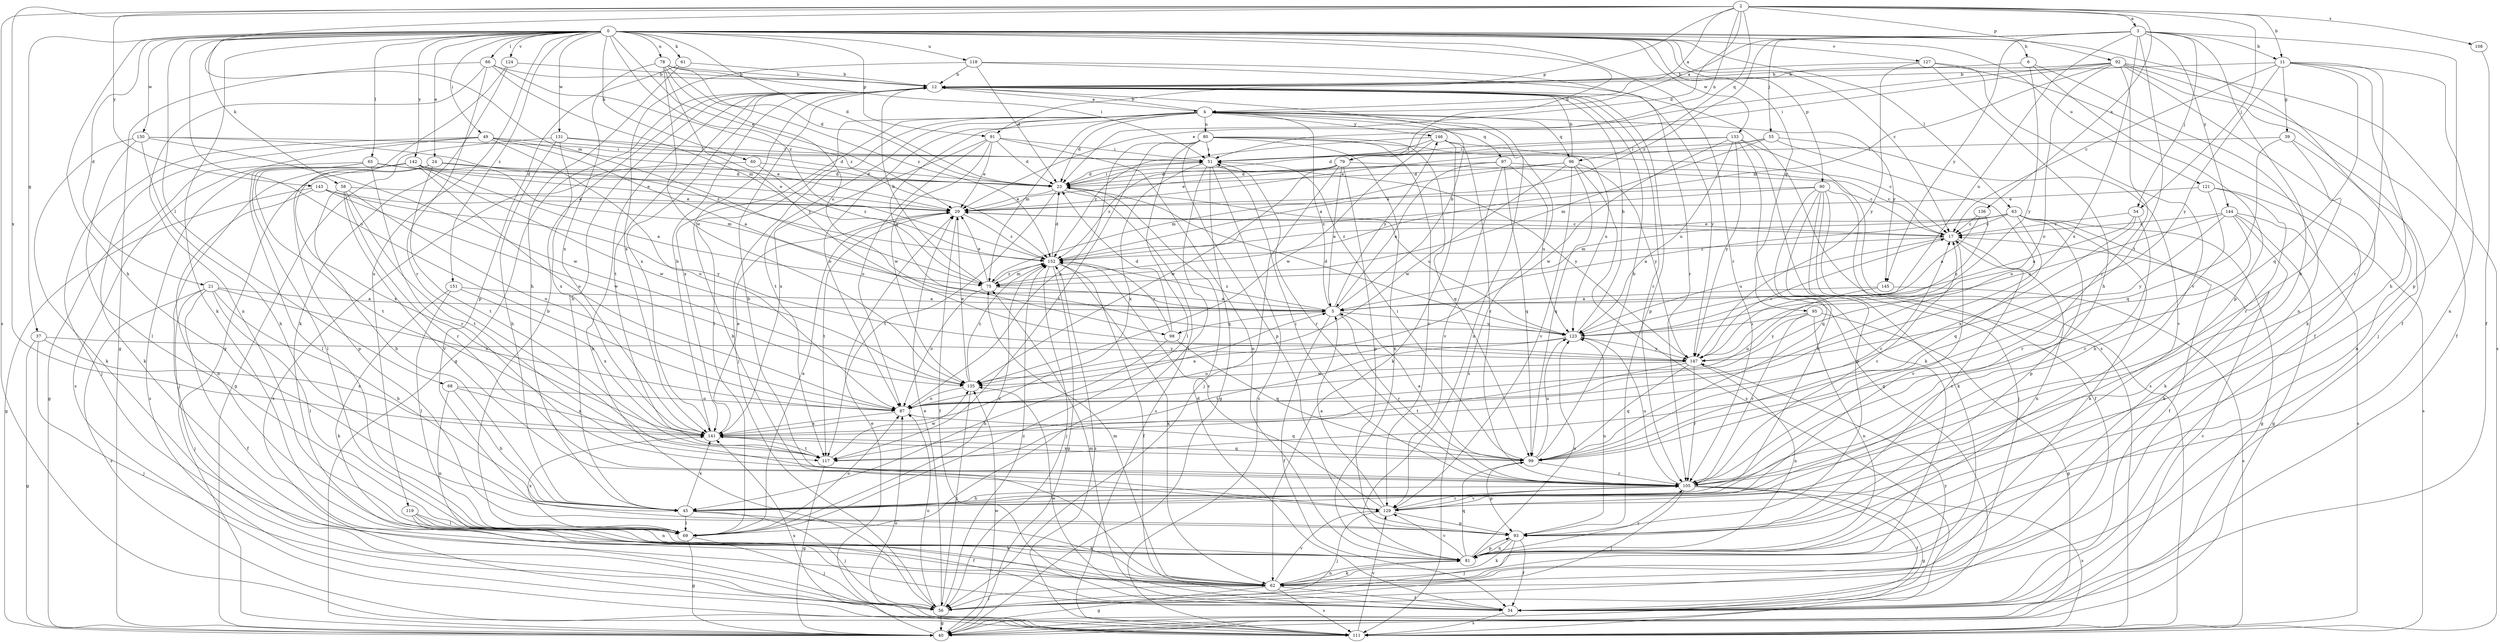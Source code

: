strict digraph  {
0;
2;
3;
4;
5;
6;
11;
12;
17;
21;
23;
24;
29;
34;
37;
39;
40;
45;
49;
51;
54;
55;
56;
58;
60;
61;
62;
63;
65;
66;
68;
69;
75;
78;
79;
80;
81;
87;
90;
91;
92;
93;
95;
96;
97;
98;
99;
105;
108;
111;
117;
118;
119;
121;
123;
124;
127;
129;
130;
131;
133;
135;
136;
141;
142;
143;
144;
145;
146;
147;
151;
152;
0 -> 6  [label=b];
0 -> 17  [label=c];
0 -> 21  [label=d];
0 -> 23  [label=d];
0 -> 24  [label=e];
0 -> 29  [label=e];
0 -> 34  [label=f];
0 -> 37  [label=g];
0 -> 45  [label=h];
0 -> 49  [label=i];
0 -> 58  [label=k];
0 -> 60  [label=k];
0 -> 61  [label=k];
0 -> 62  [label=k];
0 -> 63  [label=l];
0 -> 65  [label=l];
0 -> 66  [label=l];
0 -> 68  [label=l];
0 -> 78  [label=n];
0 -> 79  [label=n];
0 -> 87  [label=o];
0 -> 90  [label=p];
0 -> 91  [label=p];
0 -> 95  [label=q];
0 -> 105  [label=r];
0 -> 118  [label=u];
0 -> 119  [label=u];
0 -> 121  [label=u];
0 -> 124  [label=v];
0 -> 127  [label=v];
0 -> 130  [label=w];
0 -> 131  [label=w];
0 -> 133  [label=w];
0 -> 142  [label=y];
0 -> 151  [label=z];
0 -> 152  [label=z];
2 -> 3  [label=a];
2 -> 4  [label=a];
2 -> 11  [label=b];
2 -> 23  [label=d];
2 -> 54  [label=j];
2 -> 75  [label=m];
2 -> 79  [label=n];
2 -> 91  [label=p];
2 -> 92  [label=p];
2 -> 96  [label=q];
2 -> 108  [label=s];
2 -> 111  [label=s];
2 -> 136  [label=x];
2 -> 141  [label=x];
2 -> 143  [label=y];
3 -> 4  [label=a];
3 -> 11  [label=b];
3 -> 45  [label=h];
3 -> 54  [label=j];
3 -> 55  [label=j];
3 -> 93  [label=p];
3 -> 117  [label=t];
3 -> 123  [label=u];
3 -> 141  [label=x];
3 -> 144  [label=y];
3 -> 145  [label=y];
3 -> 152  [label=z];
4 -> 12  [label=b];
4 -> 23  [label=d];
4 -> 56  [label=j];
4 -> 69  [label=l];
4 -> 75  [label=m];
4 -> 80  [label=n];
4 -> 81  [label=n];
4 -> 87  [label=o];
4 -> 96  [label=q];
4 -> 97  [label=q];
4 -> 98  [label=q];
4 -> 111  [label=s];
4 -> 117  [label=t];
4 -> 141  [label=x];
4 -> 145  [label=y];
4 -> 146  [label=y];
5 -> 4  [label=a];
5 -> 12  [label=b];
5 -> 34  [label=f];
5 -> 98  [label=q];
5 -> 105  [label=r];
5 -> 123  [label=u];
5 -> 146  [label=y];
5 -> 152  [label=z];
6 -> 12  [label=b];
6 -> 81  [label=n];
6 -> 93  [label=p];
6 -> 147  [label=y];
11 -> 12  [label=b];
11 -> 17  [label=c];
11 -> 39  [label=g];
11 -> 45  [label=h];
11 -> 81  [label=n];
11 -> 99  [label=q];
11 -> 105  [label=r];
11 -> 147  [label=y];
12 -> 4  [label=a];
12 -> 40  [label=g];
12 -> 93  [label=p];
12 -> 105  [label=r];
12 -> 117  [label=t];
12 -> 141  [label=x];
12 -> 147  [label=y];
17 -> 29  [label=e];
17 -> 81  [label=n];
17 -> 123  [label=u];
17 -> 129  [label=v];
17 -> 152  [label=z];
21 -> 5  [label=a];
21 -> 34  [label=f];
21 -> 45  [label=h];
21 -> 56  [label=j];
21 -> 69  [label=l];
21 -> 87  [label=o];
21 -> 111  [label=s];
23 -> 29  [label=e];
23 -> 51  [label=i];
23 -> 111  [label=s];
23 -> 117  [label=t];
23 -> 123  [label=u];
24 -> 23  [label=d];
24 -> 29  [label=e];
24 -> 56  [label=j];
24 -> 93  [label=p];
24 -> 117  [label=t];
29 -> 17  [label=c];
29 -> 34  [label=f];
29 -> 117  [label=t];
29 -> 152  [label=z];
34 -> 23  [label=d];
34 -> 75  [label=m];
34 -> 111  [label=s];
34 -> 135  [label=w];
34 -> 147  [label=y];
37 -> 40  [label=g];
37 -> 56  [label=j];
37 -> 141  [label=x];
37 -> 147  [label=y];
39 -> 51  [label=i];
39 -> 81  [label=n];
39 -> 99  [label=q];
39 -> 105  [label=r];
40 -> 17  [label=c];
40 -> 29  [label=e];
40 -> 135  [label=w];
45 -> 12  [label=b];
45 -> 56  [label=j];
45 -> 62  [label=k];
45 -> 69  [label=l];
45 -> 141  [label=x];
49 -> 5  [label=a];
49 -> 29  [label=e];
49 -> 51  [label=i];
49 -> 56  [label=j];
49 -> 62  [label=k];
49 -> 87  [label=o];
49 -> 111  [label=s];
51 -> 23  [label=d];
51 -> 40  [label=g];
51 -> 69  [label=l];
51 -> 105  [label=r];
51 -> 111  [label=s];
51 -> 141  [label=x];
51 -> 147  [label=y];
54 -> 5  [label=a];
54 -> 17  [label=c];
54 -> 105  [label=r];
54 -> 141  [label=x];
55 -> 29  [label=e];
55 -> 51  [label=i];
55 -> 75  [label=m];
55 -> 87  [label=o];
55 -> 129  [label=v];
56 -> 12  [label=b];
56 -> 29  [label=e];
56 -> 40  [label=g];
56 -> 87  [label=o];
56 -> 152  [label=z];
58 -> 29  [label=e];
58 -> 45  [label=h];
58 -> 87  [label=o];
58 -> 105  [label=r];
58 -> 117  [label=t];
58 -> 129  [label=v];
60 -> 23  [label=d];
60 -> 111  [label=s];
60 -> 152  [label=z];
61 -> 12  [label=b];
61 -> 45  [label=h];
61 -> 93  [label=p];
62 -> 12  [label=b];
62 -> 34  [label=f];
62 -> 40  [label=g];
62 -> 56  [label=j];
62 -> 75  [label=m];
62 -> 81  [label=n];
62 -> 111  [label=s];
62 -> 129  [label=v];
63 -> 5  [label=a];
63 -> 17  [label=c];
63 -> 34  [label=f];
63 -> 40  [label=g];
63 -> 62  [label=k];
63 -> 75  [label=m];
63 -> 93  [label=p];
63 -> 99  [label=q];
63 -> 152  [label=z];
65 -> 23  [label=d];
65 -> 29  [label=e];
65 -> 40  [label=g];
65 -> 69  [label=l];
65 -> 105  [label=r];
65 -> 111  [label=s];
66 -> 12  [label=b];
66 -> 40  [label=g];
66 -> 75  [label=m];
66 -> 81  [label=n];
66 -> 105  [label=r];
66 -> 152  [label=z];
68 -> 45  [label=h];
68 -> 81  [label=n];
68 -> 87  [label=o];
68 -> 141  [label=x];
69 -> 12  [label=b];
69 -> 29  [label=e];
69 -> 40  [label=g];
69 -> 56  [label=j];
69 -> 87  [label=o];
69 -> 141  [label=x];
69 -> 152  [label=z];
75 -> 5  [label=a];
75 -> 12  [label=b];
75 -> 29  [label=e];
75 -> 87  [label=o];
75 -> 152  [label=z];
78 -> 12  [label=b];
78 -> 23  [label=d];
78 -> 51  [label=i];
78 -> 123  [label=u];
78 -> 135  [label=w];
78 -> 141  [label=x];
78 -> 147  [label=y];
78 -> 152  [label=z];
79 -> 5  [label=a];
79 -> 17  [label=c];
79 -> 23  [label=d];
79 -> 56  [label=j];
79 -> 93  [label=p];
79 -> 135  [label=w];
79 -> 152  [label=z];
80 -> 17  [label=c];
80 -> 51  [label=i];
80 -> 69  [label=l];
80 -> 81  [label=n];
80 -> 87  [label=o];
80 -> 93  [label=p];
80 -> 99  [label=q];
80 -> 117  [label=t];
80 -> 129  [label=v];
81 -> 62  [label=k];
81 -> 93  [label=p];
81 -> 99  [label=q];
81 -> 105  [label=r];
81 -> 123  [label=u];
81 -> 129  [label=v];
87 -> 5  [label=a];
87 -> 99  [label=q];
87 -> 141  [label=x];
90 -> 29  [label=e];
90 -> 34  [label=f];
90 -> 45  [label=h];
90 -> 56  [label=j];
90 -> 62  [label=k];
90 -> 93  [label=p];
90 -> 99  [label=q];
90 -> 152  [label=z];
91 -> 23  [label=d];
91 -> 29  [label=e];
91 -> 51  [label=i];
91 -> 81  [label=n];
91 -> 87  [label=o];
91 -> 135  [label=w];
91 -> 141  [label=x];
92 -> 12  [label=b];
92 -> 29  [label=e];
92 -> 34  [label=f];
92 -> 51  [label=i];
92 -> 56  [label=j];
92 -> 62  [label=k];
92 -> 75  [label=m];
92 -> 87  [label=o];
92 -> 105  [label=r];
92 -> 111  [label=s];
93 -> 17  [label=c];
93 -> 34  [label=f];
93 -> 56  [label=j];
93 -> 62  [label=k];
93 -> 81  [label=n];
93 -> 123  [label=u];
95 -> 40  [label=g];
95 -> 81  [label=n];
95 -> 105  [label=r];
95 -> 123  [label=u];
95 -> 147  [label=y];
96 -> 12  [label=b];
96 -> 23  [label=d];
96 -> 75  [label=m];
96 -> 99  [label=q];
96 -> 111  [label=s];
96 -> 129  [label=v];
96 -> 135  [label=w];
96 -> 147  [label=y];
97 -> 5  [label=a];
97 -> 17  [label=c];
97 -> 23  [label=d];
97 -> 29  [label=e];
97 -> 99  [label=q];
97 -> 123  [label=u];
97 -> 129  [label=v];
98 -> 23  [label=d];
98 -> 45  [label=h];
98 -> 99  [label=q];
98 -> 152  [label=z];
99 -> 5  [label=a];
99 -> 12  [label=b];
99 -> 17  [label=c];
99 -> 51  [label=i];
99 -> 93  [label=p];
99 -> 105  [label=r];
99 -> 123  [label=u];
99 -> 141  [label=x];
105 -> 17  [label=c];
105 -> 34  [label=f];
105 -> 40  [label=g];
105 -> 45  [label=h];
105 -> 51  [label=i];
105 -> 56  [label=j];
105 -> 111  [label=s];
105 -> 123  [label=u];
105 -> 129  [label=v];
108 -> 34  [label=f];
111 -> 87  [label=o];
111 -> 129  [label=v];
111 -> 141  [label=x];
111 -> 152  [label=z];
117 -> 40  [label=g];
117 -> 135  [label=w];
118 -> 12  [label=b];
118 -> 23  [label=d];
118 -> 105  [label=r];
118 -> 111  [label=s];
118 -> 141  [label=x];
119 -> 34  [label=f];
119 -> 62  [label=k];
119 -> 69  [label=l];
119 -> 81  [label=n];
121 -> 29  [label=e];
121 -> 45  [label=h];
121 -> 62  [label=k];
121 -> 111  [label=s];
123 -> 12  [label=b];
123 -> 23  [label=d];
123 -> 87  [label=o];
123 -> 117  [label=t];
123 -> 147  [label=y];
124 -> 12  [label=b];
124 -> 40  [label=g];
124 -> 62  [label=k];
127 -> 12  [label=b];
127 -> 34  [label=f];
127 -> 45  [label=h];
127 -> 129  [label=v];
127 -> 147  [label=y];
129 -> 5  [label=a];
129 -> 12  [label=b];
129 -> 56  [label=j];
129 -> 93  [label=p];
129 -> 105  [label=r];
129 -> 152  [label=z];
130 -> 45  [label=h];
130 -> 51  [label=i];
130 -> 62  [label=k];
130 -> 69  [label=l];
130 -> 135  [label=w];
130 -> 152  [label=z];
131 -> 23  [label=d];
131 -> 40  [label=g];
131 -> 45  [label=h];
131 -> 51  [label=i];
131 -> 141  [label=x];
133 -> 23  [label=d];
133 -> 40  [label=g];
133 -> 51  [label=i];
133 -> 62  [label=k];
133 -> 111  [label=s];
133 -> 123  [label=u];
133 -> 135  [label=w];
133 -> 147  [label=y];
135 -> 29  [label=e];
135 -> 56  [label=j];
135 -> 87  [label=o];
135 -> 152  [label=z];
136 -> 5  [label=a];
136 -> 17  [label=c];
136 -> 123  [label=u];
141 -> 12  [label=b];
141 -> 29  [label=e];
141 -> 99  [label=q];
141 -> 117  [label=t];
142 -> 5  [label=a];
142 -> 23  [label=d];
142 -> 69  [label=l];
142 -> 75  [label=m];
142 -> 87  [label=o];
142 -> 117  [label=t];
142 -> 135  [label=w];
142 -> 141  [label=x];
143 -> 29  [label=e];
143 -> 40  [label=g];
143 -> 81  [label=n];
143 -> 135  [label=w];
143 -> 147  [label=y];
144 -> 17  [label=c];
144 -> 40  [label=g];
144 -> 62  [label=k];
144 -> 105  [label=r];
144 -> 111  [label=s];
144 -> 123  [label=u];
144 -> 147  [label=y];
145 -> 5  [label=a];
145 -> 87  [label=o];
145 -> 111  [label=s];
146 -> 51  [label=i];
146 -> 62  [label=k];
146 -> 105  [label=r];
146 -> 123  [label=u];
146 -> 135  [label=w];
146 -> 152  [label=z];
147 -> 17  [label=c];
147 -> 81  [label=n];
147 -> 99  [label=q];
147 -> 105  [label=r];
147 -> 117  [label=t];
147 -> 135  [label=w];
151 -> 5  [label=a];
151 -> 62  [label=k];
151 -> 69  [label=l];
151 -> 141  [label=x];
152 -> 23  [label=d];
152 -> 34  [label=f];
152 -> 40  [label=g];
152 -> 56  [label=j];
152 -> 62  [label=k];
152 -> 75  [label=m];
}
